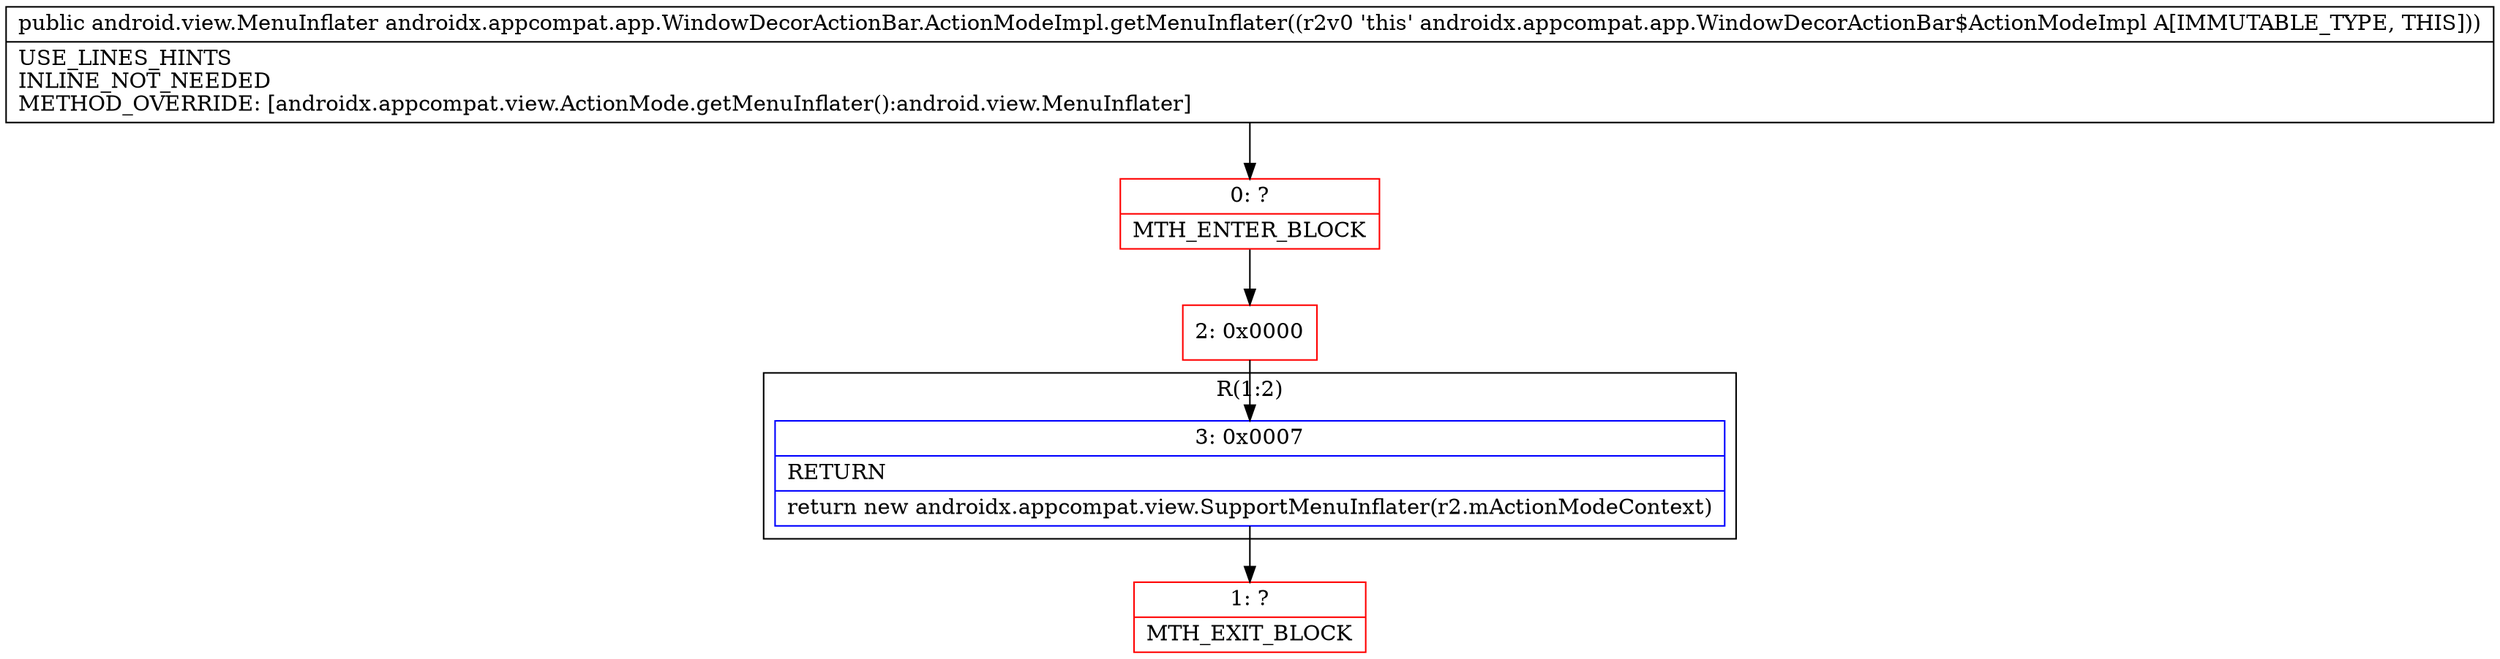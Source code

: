 digraph "CFG forandroidx.appcompat.app.WindowDecorActionBar.ActionModeImpl.getMenuInflater()Landroid\/view\/MenuInflater;" {
subgraph cluster_Region_427064422 {
label = "R(1:2)";
node [shape=record,color=blue];
Node_3 [shape=record,label="{3\:\ 0x0007|RETURN\l|return new androidx.appcompat.view.SupportMenuInflater(r2.mActionModeContext)\l}"];
}
Node_0 [shape=record,color=red,label="{0\:\ ?|MTH_ENTER_BLOCK\l}"];
Node_2 [shape=record,color=red,label="{2\:\ 0x0000}"];
Node_1 [shape=record,color=red,label="{1\:\ ?|MTH_EXIT_BLOCK\l}"];
MethodNode[shape=record,label="{public android.view.MenuInflater androidx.appcompat.app.WindowDecorActionBar.ActionModeImpl.getMenuInflater((r2v0 'this' androidx.appcompat.app.WindowDecorActionBar$ActionModeImpl A[IMMUTABLE_TYPE, THIS]))  | USE_LINES_HINTS\lINLINE_NOT_NEEDED\lMETHOD_OVERRIDE: [androidx.appcompat.view.ActionMode.getMenuInflater():android.view.MenuInflater]\l}"];
MethodNode -> Node_0;Node_3 -> Node_1;
Node_0 -> Node_2;
Node_2 -> Node_3;
}

